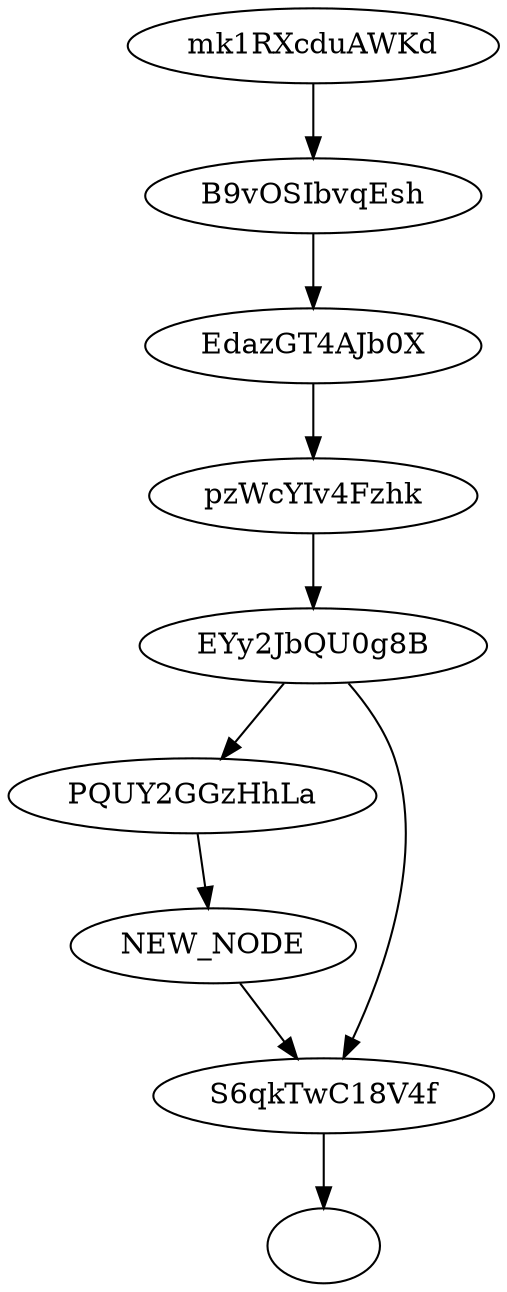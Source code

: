 strict digraph {  
 "mk1RXcduAWKd" 
 "B9vOSIbvqEsh" 
 "EdazGT4AJb0X" 
 "pzWcYIv4Fzhk" 
 "EYy2JbQU0g8B" 
 "PQUY2GGzHhLa" 
 "NEW_NODE" 
 "S6qkTwC18V4f"  
 "mk1RXcduAWKd" -> "B9vOSIbvqEsh" 
 "B9vOSIbvqEsh" -> "EdazGT4AJb0X" 
 "EdazGT4AJb0X" -> "pzWcYIv4Fzhk" 
 "pzWcYIv4Fzhk" -> "EYy2JbQU0g8B" 
 "EYy2JbQU0g8B" -> "PQUY2GGzHhLa" 
 "PQUY2GGzHhLa" -> "NEW_NODE" 
 "NEW_NODE" -> "S6qkTwC18V4f" 
 "S6qkTwC18V4f" -> "" 
 "EYy2JbQU0g8B" -> "S6qkTwC18V4f" 
 }